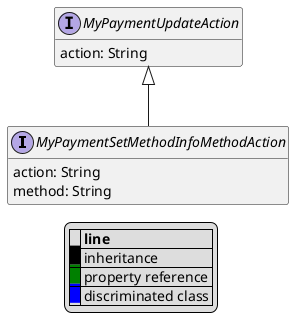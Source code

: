 @startuml

hide empty fields
hide empty methods
legend
|= |= line |
|<back:black>   </back>| inheritance |
|<back:green>   </back>| property reference |
|<back:blue>   </back>| discriminated class |
endlegend
interface MyPaymentSetMethodInfoMethodAction [[MyPaymentSetMethodInfoMethodAction.svg]] extends MyPaymentUpdateAction {
    action: String
    method: String
}
interface MyPaymentUpdateAction [[MyPaymentUpdateAction.svg]]  {
    action: String
}





@enduml
